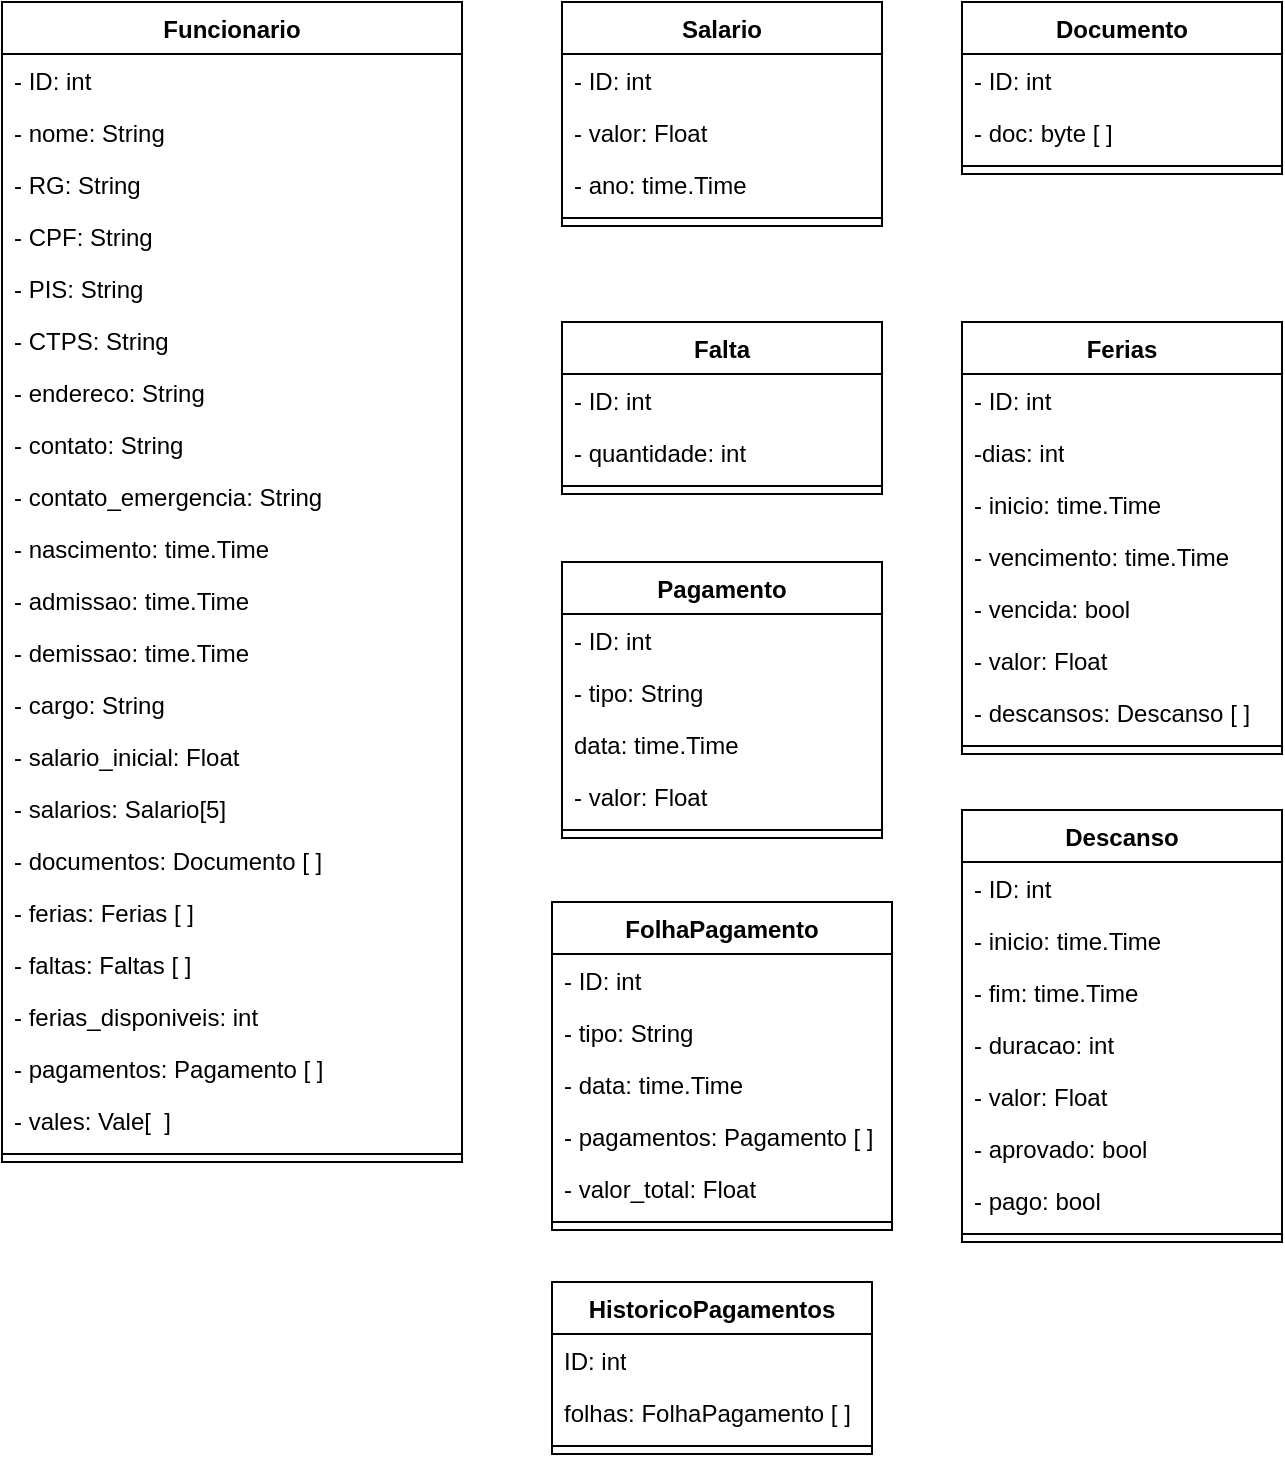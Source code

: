<mxfile version="26.2.13">
  <diagram name="Página-1" id="uTnEKfVcXU0xmRxQEJ0d">
    <mxGraphModel dx="1044" dy="527" grid="1" gridSize="10" guides="1" tooltips="1" connect="1" arrows="1" fold="1" page="1" pageScale="1" pageWidth="827" pageHeight="1169" math="0" shadow="0">
      <root>
        <mxCell id="0" />
        <mxCell id="1" parent="0" />
        <mxCell id="5OcQs7VXz5X1OGNPti8L-1" value="Funcionario" style="swimlane;fontStyle=1;align=center;verticalAlign=top;childLayout=stackLayout;horizontal=1;startSize=26;horizontalStack=0;resizeParent=1;resizeParentMax=0;resizeLast=0;collapsible=1;marginBottom=0;whiteSpace=wrap;html=1;" vertex="1" parent="1">
          <mxGeometry x="40" y="40" width="230" height="580" as="geometry" />
        </mxCell>
        <mxCell id="5OcQs7VXz5X1OGNPti8L-56" value="- ID: int" style="text;strokeColor=none;fillColor=none;align=left;verticalAlign=top;spacingLeft=4;spacingRight=4;overflow=hidden;rotatable=0;points=[[0,0.5],[1,0.5]];portConstraint=eastwest;whiteSpace=wrap;html=1;" vertex="1" parent="5OcQs7VXz5X1OGNPti8L-1">
          <mxGeometry y="26" width="230" height="26" as="geometry" />
        </mxCell>
        <mxCell id="5OcQs7VXz5X1OGNPti8L-2" value="- nome: String" style="text;strokeColor=none;fillColor=none;align=left;verticalAlign=top;spacingLeft=4;spacingRight=4;overflow=hidden;rotatable=0;points=[[0,0.5],[1,0.5]];portConstraint=eastwest;whiteSpace=wrap;html=1;" vertex="1" parent="5OcQs7VXz5X1OGNPti8L-1">
          <mxGeometry y="52" width="230" height="26" as="geometry" />
        </mxCell>
        <mxCell id="5OcQs7VXz5X1OGNPti8L-5" value="- RG: String" style="text;strokeColor=none;fillColor=none;align=left;verticalAlign=top;spacingLeft=4;spacingRight=4;overflow=hidden;rotatable=0;points=[[0,0.5],[1,0.5]];portConstraint=eastwest;whiteSpace=wrap;html=1;" vertex="1" parent="5OcQs7VXz5X1OGNPti8L-1">
          <mxGeometry y="78" width="230" height="26" as="geometry" />
        </mxCell>
        <mxCell id="5OcQs7VXz5X1OGNPti8L-6" value="- CPF: String" style="text;strokeColor=none;fillColor=none;align=left;verticalAlign=top;spacingLeft=4;spacingRight=4;overflow=hidden;rotatable=0;points=[[0,0.5],[1,0.5]];portConstraint=eastwest;whiteSpace=wrap;html=1;" vertex="1" parent="5OcQs7VXz5X1OGNPti8L-1">
          <mxGeometry y="104" width="230" height="26" as="geometry" />
        </mxCell>
        <mxCell id="5OcQs7VXz5X1OGNPti8L-7" value="- PIS: String" style="text;strokeColor=none;fillColor=none;align=left;verticalAlign=top;spacingLeft=4;spacingRight=4;overflow=hidden;rotatable=0;points=[[0,0.5],[1,0.5]];portConstraint=eastwest;whiteSpace=wrap;html=1;" vertex="1" parent="5OcQs7VXz5X1OGNPti8L-1">
          <mxGeometry y="130" width="230" height="26" as="geometry" />
        </mxCell>
        <mxCell id="5OcQs7VXz5X1OGNPti8L-9" value="- CTPS: String" style="text;strokeColor=none;fillColor=none;align=left;verticalAlign=top;spacingLeft=4;spacingRight=4;overflow=hidden;rotatable=0;points=[[0,0.5],[1,0.5]];portConstraint=eastwest;whiteSpace=wrap;html=1;" vertex="1" parent="5OcQs7VXz5X1OGNPti8L-1">
          <mxGeometry y="156" width="230" height="26" as="geometry" />
        </mxCell>
        <mxCell id="5OcQs7VXz5X1OGNPti8L-11" value="- endereco: String" style="text;strokeColor=none;fillColor=none;align=left;verticalAlign=top;spacingLeft=4;spacingRight=4;overflow=hidden;rotatable=0;points=[[0,0.5],[1,0.5]];portConstraint=eastwest;whiteSpace=wrap;html=1;" vertex="1" parent="5OcQs7VXz5X1OGNPti8L-1">
          <mxGeometry y="182" width="230" height="26" as="geometry" />
        </mxCell>
        <mxCell id="5OcQs7VXz5X1OGNPti8L-8" value="- contato: String" style="text;strokeColor=none;fillColor=none;align=left;verticalAlign=top;spacingLeft=4;spacingRight=4;overflow=hidden;rotatable=0;points=[[0,0.5],[1,0.5]];portConstraint=eastwest;whiteSpace=wrap;html=1;" vertex="1" parent="5OcQs7VXz5X1OGNPti8L-1">
          <mxGeometry y="208" width="230" height="26" as="geometry" />
        </mxCell>
        <mxCell id="5OcQs7VXz5X1OGNPti8L-10" value="- contato_emergencia: String" style="text;strokeColor=none;fillColor=none;align=left;verticalAlign=top;spacingLeft=4;spacingRight=4;overflow=hidden;rotatable=0;points=[[0,0.5],[1,0.5]];portConstraint=eastwest;whiteSpace=wrap;html=1;" vertex="1" parent="5OcQs7VXz5X1OGNPti8L-1">
          <mxGeometry y="234" width="230" height="26" as="geometry" />
        </mxCell>
        <mxCell id="5OcQs7VXz5X1OGNPti8L-16" value="- nascimento: time.Time" style="text;strokeColor=none;fillColor=none;align=left;verticalAlign=top;spacingLeft=4;spacingRight=4;overflow=hidden;rotatable=0;points=[[0,0.5],[1,0.5]];portConstraint=eastwest;whiteSpace=wrap;html=1;" vertex="1" parent="5OcQs7VXz5X1OGNPti8L-1">
          <mxGeometry y="260" width="230" height="26" as="geometry" />
        </mxCell>
        <mxCell id="5OcQs7VXz5X1OGNPti8L-17" value="- admissao: time.Time" style="text;strokeColor=none;fillColor=none;align=left;verticalAlign=top;spacingLeft=4;spacingRight=4;overflow=hidden;rotatable=0;points=[[0,0.5],[1,0.5]];portConstraint=eastwest;whiteSpace=wrap;html=1;" vertex="1" parent="5OcQs7VXz5X1OGNPti8L-1">
          <mxGeometry y="286" width="230" height="26" as="geometry" />
        </mxCell>
        <mxCell id="5OcQs7VXz5X1OGNPti8L-18" value="- demissao: time.Time" style="text;strokeColor=none;fillColor=none;align=left;verticalAlign=top;spacingLeft=4;spacingRight=4;overflow=hidden;rotatable=0;points=[[0,0.5],[1,0.5]];portConstraint=eastwest;whiteSpace=wrap;html=1;" vertex="1" parent="5OcQs7VXz5X1OGNPti8L-1">
          <mxGeometry y="312" width="230" height="26" as="geometry" />
        </mxCell>
        <mxCell id="5OcQs7VXz5X1OGNPti8L-19" value="- cargo: String" style="text;strokeColor=none;fillColor=none;align=left;verticalAlign=top;spacingLeft=4;spacingRight=4;overflow=hidden;rotatable=0;points=[[0,0.5],[1,0.5]];portConstraint=eastwest;whiteSpace=wrap;html=1;" vertex="1" parent="5OcQs7VXz5X1OGNPti8L-1">
          <mxGeometry y="338" width="230" height="26" as="geometry" />
        </mxCell>
        <mxCell id="5OcQs7VXz5X1OGNPti8L-20" value="- salario_inicial: Float" style="text;strokeColor=none;fillColor=none;align=left;verticalAlign=top;spacingLeft=4;spacingRight=4;overflow=hidden;rotatable=0;points=[[0,0.5],[1,0.5]];portConstraint=eastwest;whiteSpace=wrap;html=1;" vertex="1" parent="5OcQs7VXz5X1OGNPti8L-1">
          <mxGeometry y="364" width="230" height="26" as="geometry" />
        </mxCell>
        <mxCell id="5OcQs7VXz5X1OGNPti8L-21" value="- salarios: Salario[5]" style="text;strokeColor=none;fillColor=none;align=left;verticalAlign=top;spacingLeft=4;spacingRight=4;overflow=hidden;rotatable=0;points=[[0,0.5],[1,0.5]];portConstraint=eastwest;whiteSpace=wrap;html=1;" vertex="1" parent="5OcQs7VXz5X1OGNPti8L-1">
          <mxGeometry y="390" width="230" height="26" as="geometry" />
        </mxCell>
        <mxCell id="5OcQs7VXz5X1OGNPti8L-22" value="- documentos: Documento [ ]" style="text;strokeColor=none;fillColor=none;align=left;verticalAlign=top;spacingLeft=4;spacingRight=4;overflow=hidden;rotatable=0;points=[[0,0.5],[1,0.5]];portConstraint=eastwest;whiteSpace=wrap;html=1;" vertex="1" parent="5OcQs7VXz5X1OGNPti8L-1">
          <mxGeometry y="416" width="230" height="26" as="geometry" />
        </mxCell>
        <mxCell id="5OcQs7VXz5X1OGNPti8L-23" value="- ferias: Ferias [ ]" style="text;strokeColor=none;fillColor=none;align=left;verticalAlign=top;spacingLeft=4;spacingRight=4;overflow=hidden;rotatable=0;points=[[0,0.5],[1,0.5]];portConstraint=eastwest;whiteSpace=wrap;html=1;" vertex="1" parent="5OcQs7VXz5X1OGNPti8L-1">
          <mxGeometry y="442" width="230" height="26" as="geometry" />
        </mxCell>
        <mxCell id="5OcQs7VXz5X1OGNPti8L-46" value="- faltas: Faltas [ ]" style="text;strokeColor=none;fillColor=none;align=left;verticalAlign=top;spacingLeft=4;spacingRight=4;overflow=hidden;rotatable=0;points=[[0,0.5],[1,0.5]];portConstraint=eastwest;whiteSpace=wrap;html=1;" vertex="1" parent="5OcQs7VXz5X1OGNPti8L-1">
          <mxGeometry y="468" width="230" height="26" as="geometry" />
        </mxCell>
        <mxCell id="5OcQs7VXz5X1OGNPti8L-49" value="- ferias_disponiveis: int" style="text;strokeColor=none;fillColor=none;align=left;verticalAlign=top;spacingLeft=4;spacingRight=4;overflow=hidden;rotatable=0;points=[[0,0.5],[1,0.5]];portConstraint=eastwest;whiteSpace=wrap;html=1;" vertex="1" parent="5OcQs7VXz5X1OGNPti8L-1">
          <mxGeometry y="494" width="230" height="26" as="geometry" />
        </mxCell>
        <mxCell id="5OcQs7VXz5X1OGNPti8L-47" value="- pagamentos: Pagamento [ ]" style="text;strokeColor=none;fillColor=none;align=left;verticalAlign=top;spacingLeft=4;spacingRight=4;overflow=hidden;rotatable=0;points=[[0,0.5],[1,0.5]];portConstraint=eastwest;whiteSpace=wrap;html=1;" vertex="1" parent="5OcQs7VXz5X1OGNPti8L-1">
          <mxGeometry y="520" width="230" height="26" as="geometry" />
        </mxCell>
        <mxCell id="5OcQs7VXz5X1OGNPti8L-48" value="- vales: Vale[&amp;nbsp; ]" style="text;strokeColor=none;fillColor=none;align=left;verticalAlign=top;spacingLeft=4;spacingRight=4;overflow=hidden;rotatable=0;points=[[0,0.5],[1,0.5]];portConstraint=eastwest;whiteSpace=wrap;html=1;" vertex="1" parent="5OcQs7VXz5X1OGNPti8L-1">
          <mxGeometry y="546" width="230" height="26" as="geometry" />
        </mxCell>
        <mxCell id="5OcQs7VXz5X1OGNPti8L-3" value="" style="line;strokeWidth=1;fillColor=none;align=left;verticalAlign=middle;spacingTop=-1;spacingLeft=3;spacingRight=3;rotatable=0;labelPosition=right;points=[];portConstraint=eastwest;strokeColor=inherit;" vertex="1" parent="5OcQs7VXz5X1OGNPti8L-1">
          <mxGeometry y="572" width="230" height="8" as="geometry" />
        </mxCell>
        <mxCell id="5OcQs7VXz5X1OGNPti8L-52" value="Salario" style="swimlane;fontStyle=1;align=center;verticalAlign=top;childLayout=stackLayout;horizontal=1;startSize=26;horizontalStack=0;resizeParent=1;resizeParentMax=0;resizeLast=0;collapsible=1;marginBottom=0;whiteSpace=wrap;html=1;" vertex="1" parent="1">
          <mxGeometry x="320" y="40" width="160" height="112" as="geometry" />
        </mxCell>
        <mxCell id="5OcQs7VXz5X1OGNPti8L-57" value="- ID: int" style="text;strokeColor=none;fillColor=none;align=left;verticalAlign=top;spacingLeft=4;spacingRight=4;overflow=hidden;rotatable=0;points=[[0,0.5],[1,0.5]];portConstraint=eastwest;whiteSpace=wrap;html=1;" vertex="1" parent="5OcQs7VXz5X1OGNPti8L-52">
          <mxGeometry y="26" width="160" height="26" as="geometry" />
        </mxCell>
        <mxCell id="5OcQs7VXz5X1OGNPti8L-53" value="- valor: Float" style="text;strokeColor=none;fillColor=none;align=left;verticalAlign=top;spacingLeft=4;spacingRight=4;overflow=hidden;rotatable=0;points=[[0,0.5],[1,0.5]];portConstraint=eastwest;whiteSpace=wrap;html=1;" vertex="1" parent="5OcQs7VXz5X1OGNPti8L-52">
          <mxGeometry y="52" width="160" height="26" as="geometry" />
        </mxCell>
        <mxCell id="5OcQs7VXz5X1OGNPti8L-58" value="- ano: time.Time" style="text;strokeColor=none;fillColor=none;align=left;verticalAlign=top;spacingLeft=4;spacingRight=4;overflow=hidden;rotatable=0;points=[[0,0.5],[1,0.5]];portConstraint=eastwest;whiteSpace=wrap;html=1;" vertex="1" parent="5OcQs7VXz5X1OGNPti8L-52">
          <mxGeometry y="78" width="160" height="26" as="geometry" />
        </mxCell>
        <mxCell id="5OcQs7VXz5X1OGNPti8L-54" value="" style="line;strokeWidth=1;fillColor=none;align=left;verticalAlign=middle;spacingTop=-1;spacingLeft=3;spacingRight=3;rotatable=0;labelPosition=right;points=[];portConstraint=eastwest;strokeColor=inherit;" vertex="1" parent="5OcQs7VXz5X1OGNPti8L-52">
          <mxGeometry y="104" width="160" height="8" as="geometry" />
        </mxCell>
        <mxCell id="5OcQs7VXz5X1OGNPti8L-59" value="Documento" style="swimlane;fontStyle=1;align=center;verticalAlign=top;childLayout=stackLayout;horizontal=1;startSize=26;horizontalStack=0;resizeParent=1;resizeParentMax=0;resizeLast=0;collapsible=1;marginBottom=0;whiteSpace=wrap;html=1;" vertex="1" parent="1">
          <mxGeometry x="520" y="40" width="160" height="86" as="geometry" />
        </mxCell>
        <mxCell id="5OcQs7VXz5X1OGNPti8L-62" value="- ID: int" style="text;strokeColor=none;fillColor=none;align=left;verticalAlign=top;spacingLeft=4;spacingRight=4;overflow=hidden;rotatable=0;points=[[0,0.5],[1,0.5]];portConstraint=eastwest;whiteSpace=wrap;html=1;" vertex="1" parent="5OcQs7VXz5X1OGNPti8L-59">
          <mxGeometry y="26" width="160" height="26" as="geometry" />
        </mxCell>
        <mxCell id="5OcQs7VXz5X1OGNPti8L-60" value="- doc: byte [ ]" style="text;strokeColor=none;fillColor=none;align=left;verticalAlign=top;spacingLeft=4;spacingRight=4;overflow=hidden;rotatable=0;points=[[0,0.5],[1,0.5]];portConstraint=eastwest;whiteSpace=wrap;html=1;" vertex="1" parent="5OcQs7VXz5X1OGNPti8L-59">
          <mxGeometry y="52" width="160" height="26" as="geometry" />
        </mxCell>
        <mxCell id="5OcQs7VXz5X1OGNPti8L-61" value="" style="line;strokeWidth=1;fillColor=none;align=left;verticalAlign=middle;spacingTop=-1;spacingLeft=3;spacingRight=3;rotatable=0;labelPosition=right;points=[];portConstraint=eastwest;strokeColor=inherit;" vertex="1" parent="5OcQs7VXz5X1OGNPti8L-59">
          <mxGeometry y="78" width="160" height="8" as="geometry" />
        </mxCell>
        <mxCell id="5OcQs7VXz5X1OGNPti8L-63" value="Falta" style="swimlane;fontStyle=1;align=center;verticalAlign=top;childLayout=stackLayout;horizontal=1;startSize=26;horizontalStack=0;resizeParent=1;resizeParentMax=0;resizeLast=0;collapsible=1;marginBottom=0;whiteSpace=wrap;html=1;" vertex="1" parent="1">
          <mxGeometry x="320" y="200" width="160" height="86" as="geometry" />
        </mxCell>
        <mxCell id="5OcQs7VXz5X1OGNPti8L-64" value="- ID: int" style="text;strokeColor=none;fillColor=none;align=left;verticalAlign=top;spacingLeft=4;spacingRight=4;overflow=hidden;rotatable=0;points=[[0,0.5],[1,0.5]];portConstraint=eastwest;whiteSpace=wrap;html=1;" vertex="1" parent="5OcQs7VXz5X1OGNPti8L-63">
          <mxGeometry y="26" width="160" height="26" as="geometry" />
        </mxCell>
        <mxCell id="5OcQs7VXz5X1OGNPti8L-66" value="- quantidade: int&amp;nbsp; &amp;nbsp;" style="text;strokeColor=none;fillColor=none;align=left;verticalAlign=top;spacingLeft=4;spacingRight=4;overflow=hidden;rotatable=0;points=[[0,0.5],[1,0.5]];portConstraint=eastwest;whiteSpace=wrap;html=1;" vertex="1" parent="5OcQs7VXz5X1OGNPti8L-63">
          <mxGeometry y="52" width="160" height="26" as="geometry" />
        </mxCell>
        <mxCell id="5OcQs7VXz5X1OGNPti8L-65" value="" style="line;strokeWidth=1;fillColor=none;align=left;verticalAlign=middle;spacingTop=-1;spacingLeft=3;spacingRight=3;rotatable=0;labelPosition=right;points=[];portConstraint=eastwest;strokeColor=inherit;" vertex="1" parent="5OcQs7VXz5X1OGNPti8L-63">
          <mxGeometry y="78" width="160" height="8" as="geometry" />
        </mxCell>
        <mxCell id="5OcQs7VXz5X1OGNPti8L-68" value="Ferias" style="swimlane;fontStyle=1;align=center;verticalAlign=top;childLayout=stackLayout;horizontal=1;startSize=26;horizontalStack=0;resizeParent=1;resizeParentMax=0;resizeLast=0;collapsible=1;marginBottom=0;whiteSpace=wrap;html=1;" vertex="1" parent="1">
          <mxGeometry x="520" y="200" width="160" height="216" as="geometry" />
        </mxCell>
        <mxCell id="5OcQs7VXz5X1OGNPti8L-69" value="- ID: int" style="text;strokeColor=none;fillColor=none;align=left;verticalAlign=top;spacingLeft=4;spacingRight=4;overflow=hidden;rotatable=0;points=[[0,0.5],[1,0.5]];portConstraint=eastwest;whiteSpace=wrap;html=1;" vertex="1" parent="5OcQs7VXz5X1OGNPti8L-68">
          <mxGeometry y="26" width="160" height="26" as="geometry" />
        </mxCell>
        <mxCell id="5OcQs7VXz5X1OGNPti8L-71" value="-dias: int" style="text;strokeColor=none;fillColor=none;align=left;verticalAlign=top;spacingLeft=4;spacingRight=4;overflow=hidden;rotatable=0;points=[[0,0.5],[1,0.5]];portConstraint=eastwest;whiteSpace=wrap;html=1;" vertex="1" parent="5OcQs7VXz5X1OGNPti8L-68">
          <mxGeometry y="52" width="160" height="26" as="geometry" />
        </mxCell>
        <mxCell id="5OcQs7VXz5X1OGNPti8L-72" value="- inicio: time.Time" style="text;strokeColor=none;fillColor=none;align=left;verticalAlign=top;spacingLeft=4;spacingRight=4;overflow=hidden;rotatable=0;points=[[0,0.5],[1,0.5]];portConstraint=eastwest;whiteSpace=wrap;html=1;" vertex="1" parent="5OcQs7VXz5X1OGNPti8L-68">
          <mxGeometry y="78" width="160" height="26" as="geometry" />
        </mxCell>
        <mxCell id="5OcQs7VXz5X1OGNPti8L-73" value="- vencimento: time.Time" style="text;strokeColor=none;fillColor=none;align=left;verticalAlign=top;spacingLeft=4;spacingRight=4;overflow=hidden;rotatable=0;points=[[0,0.5],[1,0.5]];portConstraint=eastwest;whiteSpace=wrap;html=1;" vertex="1" parent="5OcQs7VXz5X1OGNPti8L-68">
          <mxGeometry y="104" width="160" height="26" as="geometry" />
        </mxCell>
        <mxCell id="5OcQs7VXz5X1OGNPti8L-74" value="- vencida: bool" style="text;strokeColor=none;fillColor=none;align=left;verticalAlign=top;spacingLeft=4;spacingRight=4;overflow=hidden;rotatable=0;points=[[0,0.5],[1,0.5]];portConstraint=eastwest;whiteSpace=wrap;html=1;" vertex="1" parent="5OcQs7VXz5X1OGNPti8L-68">
          <mxGeometry y="130" width="160" height="26" as="geometry" />
        </mxCell>
        <mxCell id="5OcQs7VXz5X1OGNPti8L-75" value="- valor: Float" style="text;strokeColor=none;fillColor=none;align=left;verticalAlign=top;spacingLeft=4;spacingRight=4;overflow=hidden;rotatable=0;points=[[0,0.5],[1,0.5]];portConstraint=eastwest;whiteSpace=wrap;html=1;" vertex="1" parent="5OcQs7VXz5X1OGNPti8L-68">
          <mxGeometry y="156" width="160" height="26" as="geometry" />
        </mxCell>
        <mxCell id="5OcQs7VXz5X1OGNPti8L-76" value="- descansos: Descanso [ ]" style="text;strokeColor=none;fillColor=none;align=left;verticalAlign=top;spacingLeft=4;spacingRight=4;overflow=hidden;rotatable=0;points=[[0,0.5],[1,0.5]];portConstraint=eastwest;whiteSpace=wrap;html=1;" vertex="1" parent="5OcQs7VXz5X1OGNPti8L-68">
          <mxGeometry y="182" width="160" height="26" as="geometry" />
        </mxCell>
        <mxCell id="5OcQs7VXz5X1OGNPti8L-70" value="" style="line;strokeWidth=1;fillColor=none;align=left;verticalAlign=middle;spacingTop=-1;spacingLeft=3;spacingRight=3;rotatable=0;labelPosition=right;points=[];portConstraint=eastwest;strokeColor=inherit;" vertex="1" parent="5OcQs7VXz5X1OGNPti8L-68">
          <mxGeometry y="208" width="160" height="8" as="geometry" />
        </mxCell>
        <mxCell id="5OcQs7VXz5X1OGNPti8L-77" value="Descanso" style="swimlane;fontStyle=1;align=center;verticalAlign=top;childLayout=stackLayout;horizontal=1;startSize=26;horizontalStack=0;resizeParent=1;resizeParentMax=0;resizeLast=0;collapsible=1;marginBottom=0;whiteSpace=wrap;html=1;" vertex="1" parent="1">
          <mxGeometry x="520" y="444" width="160" height="216" as="geometry" />
        </mxCell>
        <mxCell id="5OcQs7VXz5X1OGNPti8L-78" value="- ID: int" style="text;strokeColor=none;fillColor=none;align=left;verticalAlign=top;spacingLeft=4;spacingRight=4;overflow=hidden;rotatable=0;points=[[0,0.5],[1,0.5]];portConstraint=eastwest;whiteSpace=wrap;html=1;" vertex="1" parent="5OcQs7VXz5X1OGNPti8L-77">
          <mxGeometry y="26" width="160" height="26" as="geometry" />
        </mxCell>
        <mxCell id="5OcQs7VXz5X1OGNPti8L-81" value="- inicio: time.Time" style="text;strokeColor=none;fillColor=none;align=left;verticalAlign=top;spacingLeft=4;spacingRight=4;overflow=hidden;rotatable=0;points=[[0,0.5],[1,0.5]];portConstraint=eastwest;whiteSpace=wrap;html=1;" vertex="1" parent="5OcQs7VXz5X1OGNPti8L-77">
          <mxGeometry y="52" width="160" height="26" as="geometry" />
        </mxCell>
        <mxCell id="5OcQs7VXz5X1OGNPti8L-82" value="- fim: time.Time" style="text;strokeColor=none;fillColor=none;align=left;verticalAlign=top;spacingLeft=4;spacingRight=4;overflow=hidden;rotatable=0;points=[[0,0.5],[1,0.5]];portConstraint=eastwest;whiteSpace=wrap;html=1;" vertex="1" parent="5OcQs7VXz5X1OGNPti8L-77">
          <mxGeometry y="78" width="160" height="26" as="geometry" />
        </mxCell>
        <mxCell id="5OcQs7VXz5X1OGNPti8L-83" value="- duracao: int" style="text;strokeColor=none;fillColor=none;align=left;verticalAlign=top;spacingLeft=4;spacingRight=4;overflow=hidden;rotatable=0;points=[[0,0.5],[1,0.5]];portConstraint=eastwest;whiteSpace=wrap;html=1;" vertex="1" parent="5OcQs7VXz5X1OGNPti8L-77">
          <mxGeometry y="104" width="160" height="26" as="geometry" />
        </mxCell>
        <mxCell id="5OcQs7VXz5X1OGNPti8L-84" value="- valor: Float&lt;div&gt;&lt;br&gt;&lt;/div&gt;" style="text;strokeColor=none;fillColor=none;align=left;verticalAlign=top;spacingLeft=4;spacingRight=4;overflow=hidden;rotatable=0;points=[[0,0.5],[1,0.5]];portConstraint=eastwest;whiteSpace=wrap;html=1;" vertex="1" parent="5OcQs7VXz5X1OGNPti8L-77">
          <mxGeometry y="130" width="160" height="26" as="geometry" />
        </mxCell>
        <mxCell id="5OcQs7VXz5X1OGNPti8L-85" value="- aprovado: bool" style="text;strokeColor=none;fillColor=none;align=left;verticalAlign=top;spacingLeft=4;spacingRight=4;overflow=hidden;rotatable=0;points=[[0,0.5],[1,0.5]];portConstraint=eastwest;whiteSpace=wrap;html=1;" vertex="1" parent="5OcQs7VXz5X1OGNPti8L-77">
          <mxGeometry y="156" width="160" height="26" as="geometry" />
        </mxCell>
        <mxCell id="5OcQs7VXz5X1OGNPti8L-86" value="- pago: bool" style="text;strokeColor=none;fillColor=none;align=left;verticalAlign=top;spacingLeft=4;spacingRight=4;overflow=hidden;rotatable=0;points=[[0,0.5],[1,0.5]];portConstraint=eastwest;whiteSpace=wrap;html=1;" vertex="1" parent="5OcQs7VXz5X1OGNPti8L-77">
          <mxGeometry y="182" width="160" height="26" as="geometry" />
        </mxCell>
        <mxCell id="5OcQs7VXz5X1OGNPti8L-79" value="" style="line;strokeWidth=1;fillColor=none;align=left;verticalAlign=middle;spacingTop=-1;spacingLeft=3;spacingRight=3;rotatable=0;labelPosition=right;points=[];portConstraint=eastwest;strokeColor=inherit;" vertex="1" parent="5OcQs7VXz5X1OGNPti8L-77">
          <mxGeometry y="208" width="160" height="8" as="geometry" />
        </mxCell>
        <mxCell id="5OcQs7VXz5X1OGNPti8L-87" value="Pagamento" style="swimlane;fontStyle=1;align=center;verticalAlign=top;childLayout=stackLayout;horizontal=1;startSize=26;horizontalStack=0;resizeParent=1;resizeParentMax=0;resizeLast=0;collapsible=1;marginBottom=0;whiteSpace=wrap;html=1;" vertex="1" parent="1">
          <mxGeometry x="320" y="320" width="160" height="138" as="geometry" />
        </mxCell>
        <mxCell id="5OcQs7VXz5X1OGNPti8L-88" value="- ID: int" style="text;strokeColor=none;fillColor=none;align=left;verticalAlign=top;spacingLeft=4;spacingRight=4;overflow=hidden;rotatable=0;points=[[0,0.5],[1,0.5]];portConstraint=eastwest;whiteSpace=wrap;html=1;" vertex="1" parent="5OcQs7VXz5X1OGNPti8L-87">
          <mxGeometry y="26" width="160" height="26" as="geometry" />
        </mxCell>
        <mxCell id="5OcQs7VXz5X1OGNPti8L-90" value="- tipo: String" style="text;strokeColor=none;fillColor=none;align=left;verticalAlign=top;spacingLeft=4;spacingRight=4;overflow=hidden;rotatable=0;points=[[0,0.5],[1,0.5]];portConstraint=eastwest;whiteSpace=wrap;html=1;" vertex="1" parent="5OcQs7VXz5X1OGNPti8L-87">
          <mxGeometry y="52" width="160" height="26" as="geometry" />
        </mxCell>
        <mxCell id="5OcQs7VXz5X1OGNPti8L-94" value="data: time.Time" style="text;strokeColor=none;fillColor=none;align=left;verticalAlign=top;spacingLeft=4;spacingRight=4;overflow=hidden;rotatable=0;points=[[0,0.5],[1,0.5]];portConstraint=eastwest;whiteSpace=wrap;html=1;" vertex="1" parent="5OcQs7VXz5X1OGNPti8L-87">
          <mxGeometry y="78" width="160" height="26" as="geometry" />
        </mxCell>
        <mxCell id="5OcQs7VXz5X1OGNPti8L-92" value="- valor: Float" style="text;strokeColor=none;fillColor=none;align=left;verticalAlign=top;spacingLeft=4;spacingRight=4;overflow=hidden;rotatable=0;points=[[0,0.5],[1,0.5]];portConstraint=eastwest;whiteSpace=wrap;html=1;" vertex="1" parent="5OcQs7VXz5X1OGNPti8L-87">
          <mxGeometry y="104" width="160" height="26" as="geometry" />
        </mxCell>
        <mxCell id="5OcQs7VXz5X1OGNPti8L-89" value="" style="line;strokeWidth=1;fillColor=none;align=left;verticalAlign=middle;spacingTop=-1;spacingLeft=3;spacingRight=3;rotatable=0;labelPosition=right;points=[];portConstraint=eastwest;strokeColor=inherit;" vertex="1" parent="5OcQs7VXz5X1OGNPti8L-87">
          <mxGeometry y="130" width="160" height="8" as="geometry" />
        </mxCell>
        <mxCell id="5OcQs7VXz5X1OGNPti8L-95" value="FolhaPagamento" style="swimlane;fontStyle=1;align=center;verticalAlign=top;childLayout=stackLayout;horizontal=1;startSize=26;horizontalStack=0;resizeParent=1;resizeParentMax=0;resizeLast=0;collapsible=1;marginBottom=0;whiteSpace=wrap;html=1;" vertex="1" parent="1">
          <mxGeometry x="315" y="490" width="170" height="164" as="geometry" />
        </mxCell>
        <mxCell id="5OcQs7VXz5X1OGNPti8L-96" value="- ID: int" style="text;strokeColor=none;fillColor=none;align=left;verticalAlign=top;spacingLeft=4;spacingRight=4;overflow=hidden;rotatable=0;points=[[0,0.5],[1,0.5]];portConstraint=eastwest;whiteSpace=wrap;html=1;" vertex="1" parent="5OcQs7VXz5X1OGNPti8L-95">
          <mxGeometry y="26" width="170" height="26" as="geometry" />
        </mxCell>
        <mxCell id="5OcQs7VXz5X1OGNPti8L-98" value="- tipo: String" style="text;strokeColor=none;fillColor=none;align=left;verticalAlign=top;spacingLeft=4;spacingRight=4;overflow=hidden;rotatable=0;points=[[0,0.5],[1,0.5]];portConstraint=eastwest;whiteSpace=wrap;html=1;" vertex="1" parent="5OcQs7VXz5X1OGNPti8L-95">
          <mxGeometry y="52" width="170" height="26" as="geometry" />
        </mxCell>
        <mxCell id="5OcQs7VXz5X1OGNPti8L-99" value="- data: time.Time" style="text;strokeColor=none;fillColor=none;align=left;verticalAlign=top;spacingLeft=4;spacingRight=4;overflow=hidden;rotatable=0;points=[[0,0.5],[1,0.5]];portConstraint=eastwest;whiteSpace=wrap;html=1;" vertex="1" parent="5OcQs7VXz5X1OGNPti8L-95">
          <mxGeometry y="78" width="170" height="26" as="geometry" />
        </mxCell>
        <mxCell id="5OcQs7VXz5X1OGNPti8L-100" value="- pagamentos: Pagamento [ ]" style="text;strokeColor=none;fillColor=none;align=left;verticalAlign=top;spacingLeft=4;spacingRight=4;overflow=hidden;rotatable=0;points=[[0,0.5],[1,0.5]];portConstraint=eastwest;whiteSpace=wrap;html=1;" vertex="1" parent="5OcQs7VXz5X1OGNPti8L-95">
          <mxGeometry y="104" width="170" height="26" as="geometry" />
        </mxCell>
        <mxCell id="5OcQs7VXz5X1OGNPti8L-105" value="- valor_total: Float" style="text;strokeColor=none;fillColor=none;align=left;verticalAlign=top;spacingLeft=4;spacingRight=4;overflow=hidden;rotatable=0;points=[[0,0.5],[1,0.5]];portConstraint=eastwest;whiteSpace=wrap;html=1;" vertex="1" parent="5OcQs7VXz5X1OGNPti8L-95">
          <mxGeometry y="130" width="170" height="26" as="geometry" />
        </mxCell>
        <mxCell id="5OcQs7VXz5X1OGNPti8L-97" value="" style="line;strokeWidth=1;fillColor=none;align=left;verticalAlign=middle;spacingTop=-1;spacingLeft=3;spacingRight=3;rotatable=0;labelPosition=right;points=[];portConstraint=eastwest;strokeColor=inherit;" vertex="1" parent="5OcQs7VXz5X1OGNPti8L-95">
          <mxGeometry y="156" width="170" height="8" as="geometry" />
        </mxCell>
        <mxCell id="5OcQs7VXz5X1OGNPti8L-101" value="HistoricoPagamentos" style="swimlane;fontStyle=1;align=center;verticalAlign=top;childLayout=stackLayout;horizontal=1;startSize=26;horizontalStack=0;resizeParent=1;resizeParentMax=0;resizeLast=0;collapsible=1;marginBottom=0;whiteSpace=wrap;html=1;" vertex="1" parent="1">
          <mxGeometry x="315" y="680" width="160" height="86" as="geometry" />
        </mxCell>
        <mxCell id="5OcQs7VXz5X1OGNPti8L-102" value="ID: int" style="text;strokeColor=none;fillColor=none;align=left;verticalAlign=top;spacingLeft=4;spacingRight=4;overflow=hidden;rotatable=0;points=[[0,0.5],[1,0.5]];portConstraint=eastwest;whiteSpace=wrap;html=1;" vertex="1" parent="5OcQs7VXz5X1OGNPti8L-101">
          <mxGeometry y="26" width="160" height="26" as="geometry" />
        </mxCell>
        <mxCell id="5OcQs7VXz5X1OGNPti8L-104" value="folhas: FolhaPagamento [ ]" style="text;strokeColor=none;fillColor=none;align=left;verticalAlign=top;spacingLeft=4;spacingRight=4;overflow=hidden;rotatable=0;points=[[0,0.5],[1,0.5]];portConstraint=eastwest;whiteSpace=wrap;html=1;" vertex="1" parent="5OcQs7VXz5X1OGNPti8L-101">
          <mxGeometry y="52" width="160" height="26" as="geometry" />
        </mxCell>
        <mxCell id="5OcQs7VXz5X1OGNPti8L-103" value="" style="line;strokeWidth=1;fillColor=none;align=left;verticalAlign=middle;spacingTop=-1;spacingLeft=3;spacingRight=3;rotatable=0;labelPosition=right;points=[];portConstraint=eastwest;strokeColor=inherit;" vertex="1" parent="5OcQs7VXz5X1OGNPti8L-101">
          <mxGeometry y="78" width="160" height="8" as="geometry" />
        </mxCell>
      </root>
    </mxGraphModel>
  </diagram>
</mxfile>
